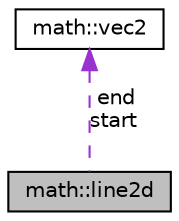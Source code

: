 digraph "math::line2d"
{
  edge [fontname="Helvetica",fontsize="10",labelfontname="Helvetica",labelfontsize="10"];
  node [fontname="Helvetica",fontsize="10",shape=record];
  Node1 [label="math::line2d",height=0.2,width=0.4,color="black", fillcolor="grey75", style="filled", fontcolor="black"];
  Node2 -> Node1 [dir="back",color="darkorchid3",fontsize="10",style="dashed",label=" end\nstart" ,fontname="Helvetica"];
  Node2 [label="math::vec2",height=0.2,width=0.4,color="black", fillcolor="white", style="filled",URL="$structmath_1_1vec2.html",tooltip="Two dimensional vector. "];
}
